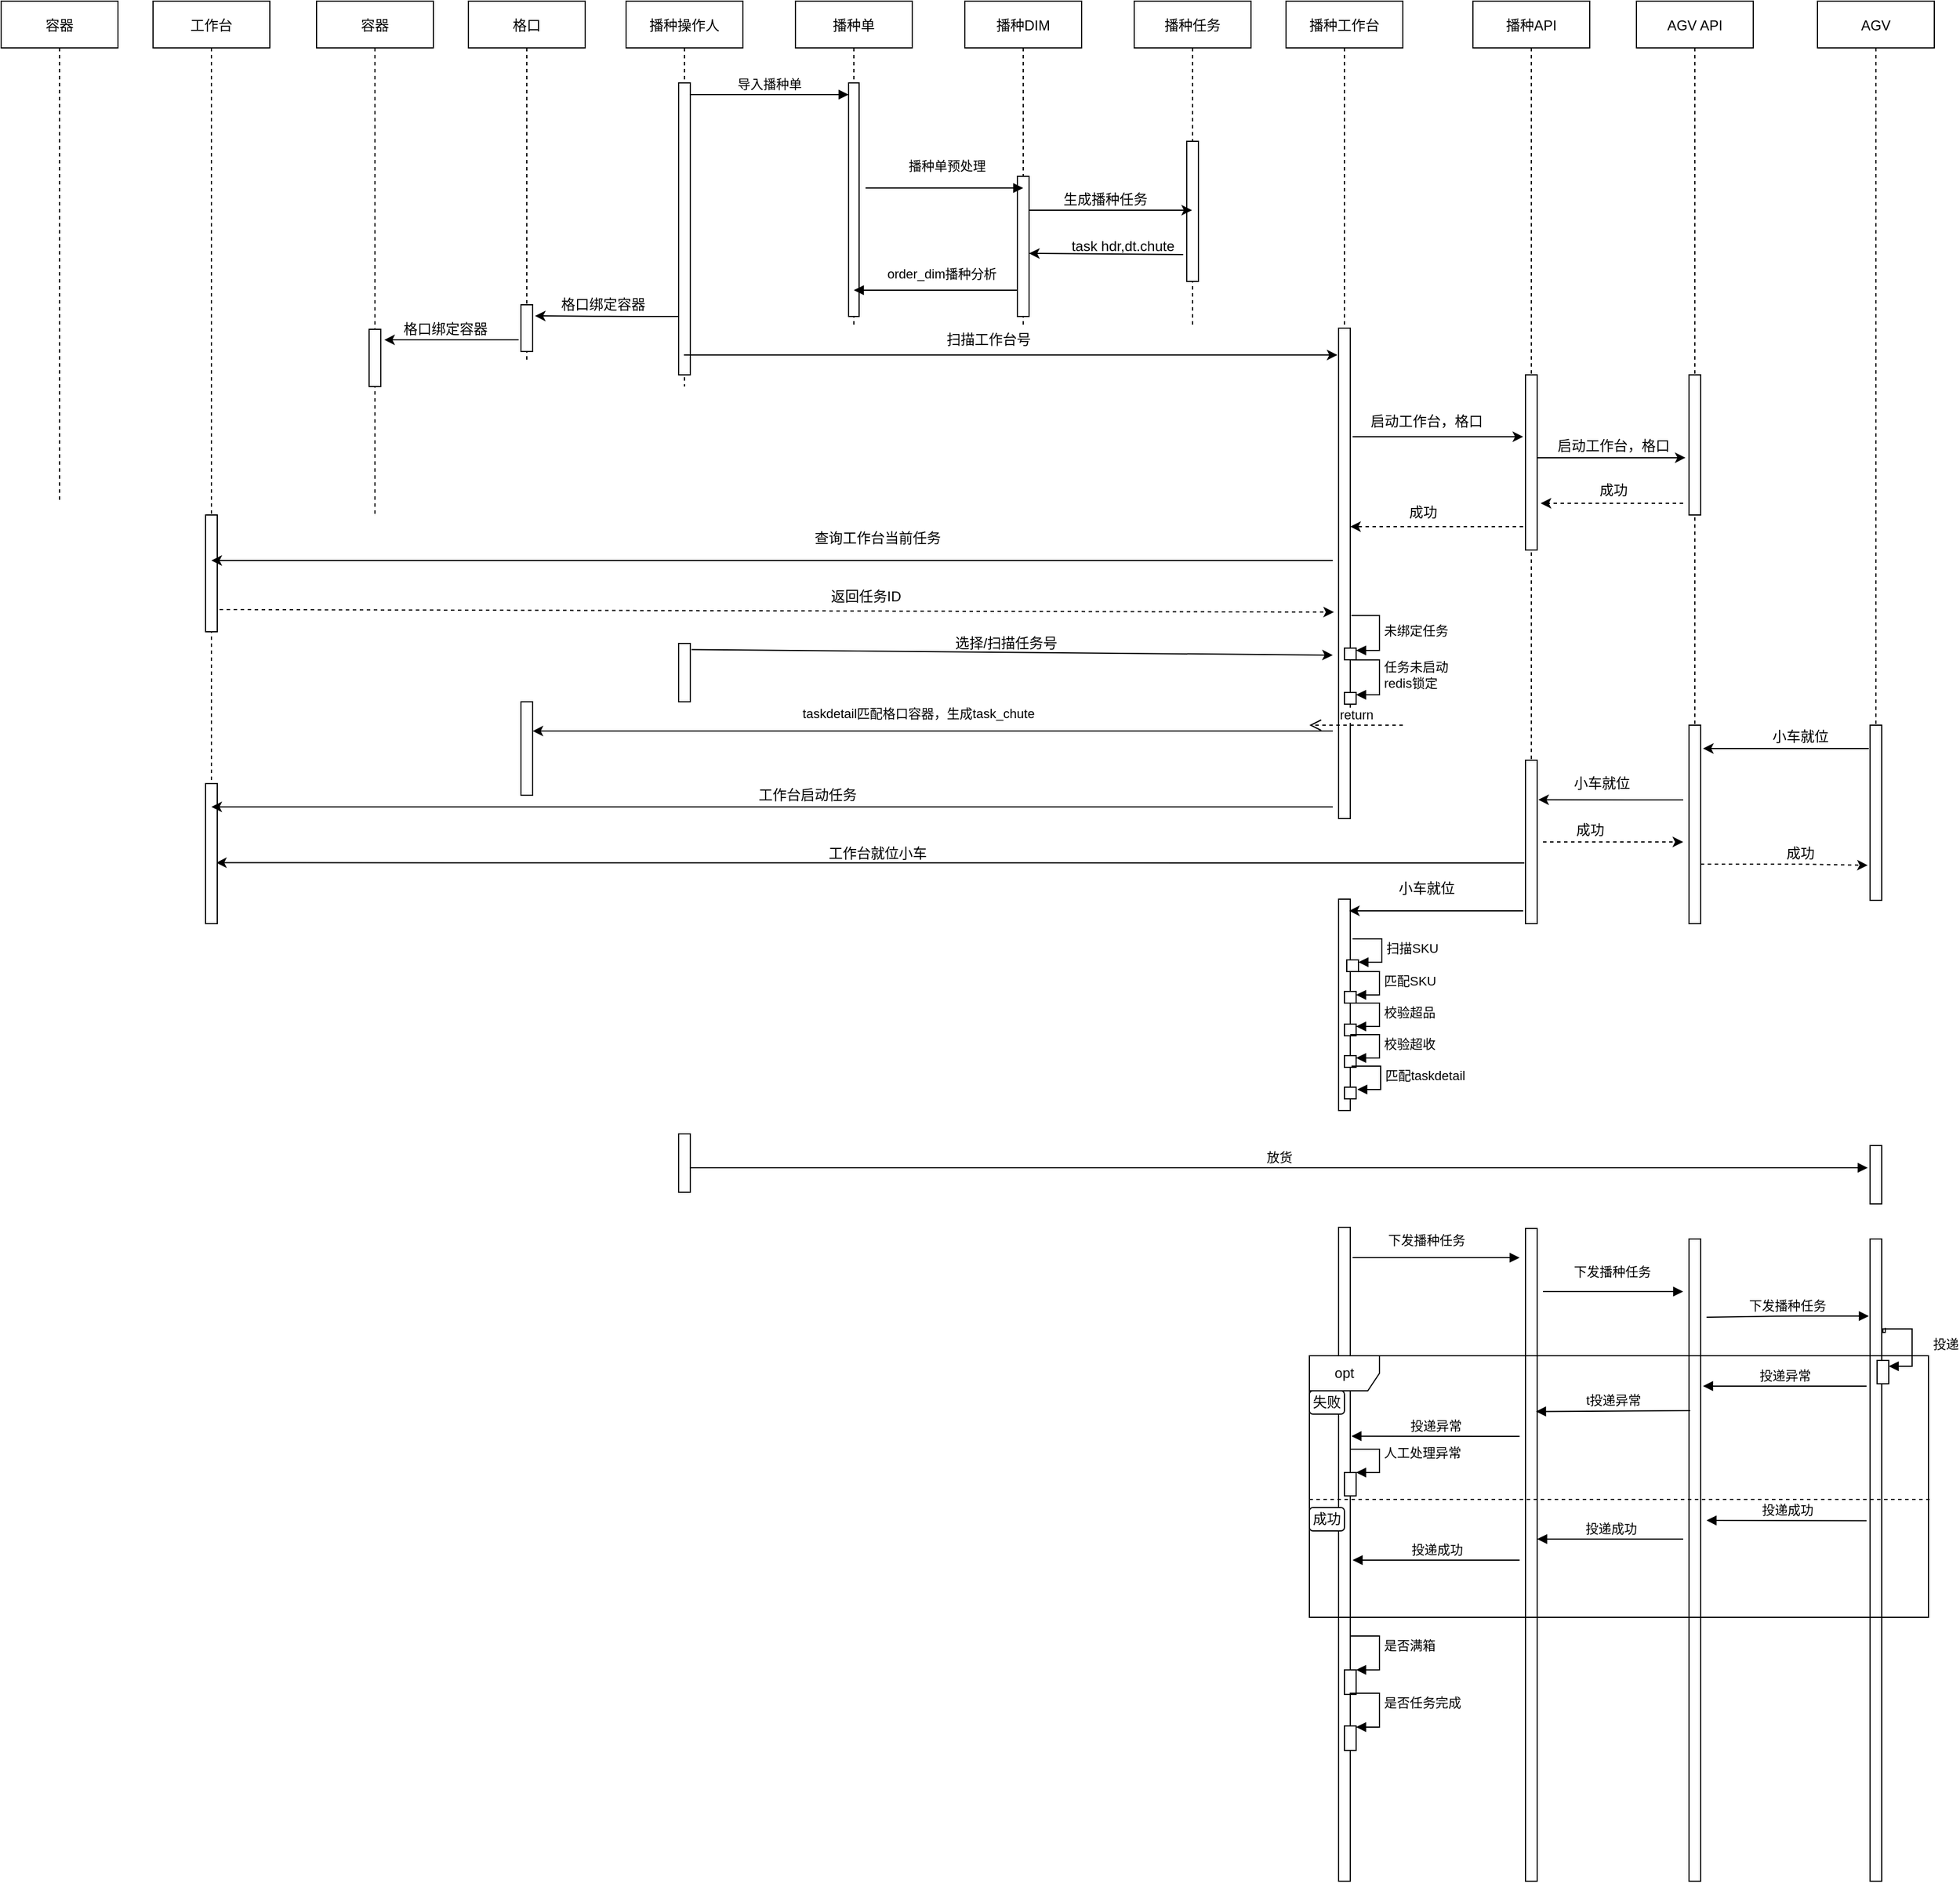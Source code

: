 <mxfile version="14.2.2" type="github">
  <diagram id="kgpKYQtTHZ0yAKxKKP6v" name="Page-1">
    <mxGraphModel dx="2270" dy="762" grid="1" gridSize="10" guides="1" tooltips="1" connect="1" arrows="1" fold="1" page="1" pageScale="1" pageWidth="850" pageHeight="1100" math="0" shadow="0">
      <root>
        <mxCell id="0" />
        <mxCell id="1" parent="0" />
        <mxCell id="3nuBFxr9cyL0pnOWT2aG-1" value="播种操作人" style="shape=umlLifeline;perimeter=lifelinePerimeter;container=1;collapsible=0;recursiveResize=0;rounded=0;shadow=0;strokeWidth=1;" parent="1" vertex="1">
          <mxGeometry x="35" y="80" width="100" height="330" as="geometry" />
        </mxCell>
        <mxCell id="3nuBFxr9cyL0pnOWT2aG-2" value="" style="points=[];perimeter=orthogonalPerimeter;rounded=0;shadow=0;strokeWidth=1;" parent="3nuBFxr9cyL0pnOWT2aG-1" vertex="1">
          <mxGeometry x="45" y="70" width="10" height="250" as="geometry" />
        </mxCell>
        <mxCell id="3nuBFxr9cyL0pnOWT2aG-5" value="播种单" style="shape=umlLifeline;perimeter=lifelinePerimeter;container=1;collapsible=0;recursiveResize=0;rounded=0;shadow=0;strokeWidth=1;" parent="1" vertex="1">
          <mxGeometry x="180" y="80" width="100" height="280" as="geometry" />
        </mxCell>
        <mxCell id="3nuBFxr9cyL0pnOWT2aG-6" value="" style="points=[];perimeter=orthogonalPerimeter;rounded=0;shadow=0;strokeWidth=1;" parent="3nuBFxr9cyL0pnOWT2aG-5" vertex="1">
          <mxGeometry x="45.5" y="70" width="9" height="200" as="geometry" />
        </mxCell>
        <mxCell id="3nuBFxr9cyL0pnOWT2aG-8" value="导入播种单" style="verticalAlign=bottom;endArrow=block;entryX=0;entryY=0;shadow=0;strokeWidth=1;" parent="1" edge="1">
          <mxGeometry relative="1" as="geometry">
            <mxPoint x="90" y="160.0" as="sourcePoint" />
            <mxPoint x="225.5" y="160.0" as="targetPoint" />
          </mxGeometry>
        </mxCell>
        <mxCell id="yzYiFR4z75ykNO1_PpVc-1" value="播种DIM" style="shape=umlLifeline;perimeter=lifelinePerimeter;container=1;collapsible=0;recursiveResize=0;rounded=0;shadow=0;strokeWidth=1;" parent="1" vertex="1">
          <mxGeometry x="325" y="80" width="100" height="280" as="geometry" />
        </mxCell>
        <mxCell id="yzYiFR4z75ykNO1_PpVc-156" value="" style="points=[];perimeter=orthogonalPerimeter;rounded=0;shadow=0;strokeWidth=1;" parent="yzYiFR4z75ykNO1_PpVc-1" vertex="1">
          <mxGeometry x="45" y="150" width="10" height="120" as="geometry" />
        </mxCell>
        <mxCell id="yzYiFR4z75ykNO1_PpVc-3" value="播种任务" style="shape=umlLifeline;perimeter=lifelinePerimeter;container=1;collapsible=0;recursiveResize=0;rounded=0;shadow=0;strokeWidth=1;" parent="1" vertex="1">
          <mxGeometry x="470" y="80" width="100" height="280" as="geometry" />
        </mxCell>
        <mxCell id="yzYiFR4z75ykNO1_PpVc-4" value="" style="points=[];perimeter=orthogonalPerimeter;rounded=0;shadow=0;strokeWidth=1;" parent="yzYiFR4z75ykNO1_PpVc-3" vertex="1">
          <mxGeometry x="45" y="120" width="10" height="120" as="geometry" />
        </mxCell>
        <mxCell id="yzYiFR4z75ykNO1_PpVc-5" value="播种工作台" style="shape=umlLifeline;perimeter=lifelinePerimeter;container=1;collapsible=0;recursiveResize=0;rounded=0;shadow=0;strokeWidth=1;" parent="1" vertex="1">
          <mxGeometry x="600" y="80" width="100" height="300" as="geometry" />
        </mxCell>
        <mxCell id="yzYiFR4z75ykNO1_PpVc-137" value="播种API" style="shape=umlLifeline;perimeter=lifelinePerimeter;container=1;collapsible=0;recursiveResize=0;rounded=0;shadow=0;strokeWidth=1;" parent="1" vertex="1">
          <mxGeometry x="760" y="80" width="100" height="650" as="geometry" />
        </mxCell>
        <mxCell id="yzYiFR4z75ykNO1_PpVc-139" value="AGV API" style="shape=umlLifeline;perimeter=lifelinePerimeter;container=1;collapsible=0;recursiveResize=0;rounded=0;shadow=0;strokeWidth=1;" parent="1" vertex="1">
          <mxGeometry x="900" y="80" width="100" height="620" as="geometry" />
        </mxCell>
        <mxCell id="yzYiFR4z75ykNO1_PpVc-141" value="AGV" style="shape=umlLifeline;perimeter=lifelinePerimeter;container=1;collapsible=0;recursiveResize=0;rounded=0;shadow=0;strokeWidth=1;" parent="1" vertex="1">
          <mxGeometry x="1055" y="80" width="100" height="630" as="geometry" />
        </mxCell>
        <mxCell id="yzYiFR4z75ykNO1_PpVc-149" value="播种单预处理" style="verticalAlign=bottom;endArrow=block;entryX=0;entryY=0;shadow=0;strokeWidth=1;" parent="1" edge="1">
          <mxGeometry x="0.037" y="10" relative="1" as="geometry">
            <mxPoint x="240" y="240" as="sourcePoint" />
            <mxPoint x="375" y="240" as="targetPoint" />
            <Array as="points">
              <mxPoint x="330" y="240" />
            </Array>
            <mxPoint as="offset" />
          </mxGeometry>
        </mxCell>
        <mxCell id="yzYiFR4z75ykNO1_PpVc-150" value="order_dim播种分析" style="verticalAlign=bottom;endArrow=block;shadow=0;strokeWidth=1;" parent="1" edge="1">
          <mxGeometry x="-0.077" y="-5" relative="1" as="geometry">
            <mxPoint x="370" y="327.5" as="sourcePoint" />
            <mxPoint x="230" y="327.5" as="targetPoint" />
            <Array as="points">
              <mxPoint x="310" y="327.5" />
            </Array>
            <mxPoint as="offset" />
          </mxGeometry>
        </mxCell>
        <mxCell id="yzYiFR4z75ykNO1_PpVc-154" value="生成播种任务" style="text;html=1;align=center;verticalAlign=middle;resizable=0;points=[];autosize=1;" parent="1" vertex="1">
          <mxGeometry x="400" y="240" width="90" height="20" as="geometry" />
        </mxCell>
        <mxCell id="yzYiFR4z75ykNO1_PpVc-158" value="" style="endArrow=classic;html=1;" parent="1" target="yzYiFR4z75ykNO1_PpVc-3" edge="1">
          <mxGeometry width="50" height="50" relative="1" as="geometry">
            <mxPoint x="380" y="259" as="sourcePoint" />
            <mxPoint x="510" y="280" as="targetPoint" />
          </mxGeometry>
        </mxCell>
        <mxCell id="yzYiFR4z75ykNO1_PpVc-159" value="" style="endArrow=classic;html=1;entryX=1;entryY=0.4;entryDx=0;entryDy=0;entryPerimeter=0;exitX=-0.3;exitY=0.758;exitDx=0;exitDy=0;exitPerimeter=0;" parent="1" edge="1">
          <mxGeometry width="50" height="50" relative="1" as="geometry">
            <mxPoint x="512" y="296.96" as="sourcePoint" />
            <mxPoint x="380" y="296" as="targetPoint" />
          </mxGeometry>
        </mxCell>
        <mxCell id="yzYiFR4z75ykNO1_PpVc-161" value="task hdr,dt.chute" style="text;html=1;align=center;verticalAlign=middle;resizable=0;points=[];autosize=1;" parent="1" vertex="1">
          <mxGeometry x="410" y="280" width="100" height="20" as="geometry" />
        </mxCell>
        <mxCell id="yzYiFR4z75ykNO1_PpVc-6" value="" style="points=[];perimeter=orthogonalPerimeter;rounded=0;shadow=0;strokeWidth=1;" parent="1" vertex="1">
          <mxGeometry x="645" y="360" width="10" height="420" as="geometry" />
        </mxCell>
        <mxCell id="yzYiFR4z75ykNO1_PpVc-163" value="" style="endArrow=classic;html=1;" parent="1" edge="1">
          <mxGeometry width="50" height="50" relative="1" as="geometry">
            <mxPoint x="84.5" y="383" as="sourcePoint" />
            <mxPoint x="644" y="383" as="targetPoint" />
          </mxGeometry>
        </mxCell>
        <mxCell id="yzYiFR4z75ykNO1_PpVc-164" value="扫描工作台号" style="text;html=1;align=center;verticalAlign=middle;resizable=0;points=[];autosize=1;" parent="1" vertex="1">
          <mxGeometry x="300" y="360" width="90" height="20" as="geometry" />
        </mxCell>
        <mxCell id="yzYiFR4z75ykNO1_PpVc-138" value="" style="points=[];perimeter=orthogonalPerimeter;rounded=0;shadow=0;strokeWidth=1;" parent="1" vertex="1">
          <mxGeometry x="805" y="400" width="10" height="150" as="geometry" />
        </mxCell>
        <mxCell id="yzYiFR4z75ykNO1_PpVc-166" value="" style="endArrow=classic;html=1;entryX=-0.2;entryY=0.287;entryDx=0;entryDy=0;entryPerimeter=0;" parent="1" edge="1">
          <mxGeometry width="50" height="50" relative="1" as="geometry">
            <mxPoint x="657" y="453" as="sourcePoint" />
            <mxPoint x="803" y="453.05" as="targetPoint" />
          </mxGeometry>
        </mxCell>
        <mxCell id="yzYiFR4z75ykNO1_PpVc-167" value="启动工作台，格口" style="text;html=1;align=center;verticalAlign=middle;resizable=0;points=[];autosize=1;" parent="1" vertex="1">
          <mxGeometry x="665" y="430" width="110" height="20" as="geometry" />
        </mxCell>
        <mxCell id="yzYiFR4z75ykNO1_PpVc-140" value="" style="points=[];perimeter=orthogonalPerimeter;rounded=0;shadow=0;strokeWidth=1;" parent="1" vertex="1">
          <mxGeometry x="945" y="400" width="10" height="120" as="geometry" />
        </mxCell>
        <mxCell id="yzYiFR4z75ykNO1_PpVc-168" value="" style="endArrow=classic;html=1;entryX=-0.3;entryY=0.508;entryDx=0;entryDy=0;entryPerimeter=0;" parent="1" edge="1">
          <mxGeometry width="50" height="50" relative="1" as="geometry">
            <mxPoint x="815" y="471" as="sourcePoint" />
            <mxPoint x="942" y="470.96" as="targetPoint" />
          </mxGeometry>
        </mxCell>
        <mxCell id="yzYiFR4z75ykNO1_PpVc-170" value="启动工作台，格口" style="text;html=1;align=center;verticalAlign=middle;resizable=0;points=[];autosize=1;" parent="1" vertex="1">
          <mxGeometry x="825" y="451" width="110" height="20" as="geometry" />
        </mxCell>
        <mxCell id="yzYiFR4z75ykNO1_PpVc-173" value="成功" style="text;html=1;align=center;verticalAlign=middle;resizable=0;points=[];autosize=1;" parent="1" vertex="1">
          <mxGeometry x="860" y="489" width="40" height="20" as="geometry" />
        </mxCell>
        <mxCell id="yzYiFR4z75ykNO1_PpVc-174" value="" style="endArrow=classic;html=1;exitX=-0.2;exitY=0.793;exitDx=0;exitDy=0;exitPerimeter=0;dashed=1;" parent="1" edge="1">
          <mxGeometry width="50" height="50" relative="1" as="geometry">
            <mxPoint x="803" y="529.95" as="sourcePoint" />
            <mxPoint x="655" y="529.95" as="targetPoint" />
          </mxGeometry>
        </mxCell>
        <mxCell id="yzYiFR4z75ykNO1_PpVc-176" value="成功" style="text;html=1;align=center;verticalAlign=middle;resizable=0;points=[];autosize=1;" parent="1" vertex="1">
          <mxGeometry x="697" y="508" width="40" height="20" as="geometry" />
        </mxCell>
        <mxCell id="yzYiFR4z75ykNO1_PpVc-182" value="" style="endArrow=classic;html=1;dashed=1;" parent="1" edge="1">
          <mxGeometry width="50" height="50" relative="1" as="geometry">
            <mxPoint x="940" y="510" as="sourcePoint" />
            <mxPoint x="818" y="510" as="targetPoint" />
          </mxGeometry>
        </mxCell>
        <mxCell id="yzYiFR4z75ykNO1_PpVc-183" value="格口" style="shape=umlLifeline;perimeter=lifelinePerimeter;container=1;collapsible=0;recursiveResize=0;rounded=0;shadow=0;strokeWidth=1;" parent="1" vertex="1">
          <mxGeometry x="-100" y="80" width="100" height="310" as="geometry" />
        </mxCell>
        <mxCell id="yzYiFR4z75ykNO1_PpVc-184" value="" style="points=[];perimeter=orthogonalPerimeter;rounded=0;shadow=0;strokeWidth=1;" parent="yzYiFR4z75ykNO1_PpVc-183" vertex="1">
          <mxGeometry x="45" y="260" width="10" height="40" as="geometry" />
        </mxCell>
        <mxCell id="yzYiFR4z75ykNO1_PpVc-189" value="" style="endArrow=classic;html=1;entryX=1.2;entryY=0.563;entryDx=0;entryDy=0;entryPerimeter=0;" parent="1" edge="1">
          <mxGeometry width="50" height="50" relative="1" as="geometry">
            <mxPoint x="80" y="350" as="sourcePoint" />
            <mxPoint x="-43" y="349.52" as="targetPoint" />
            <Array as="points">
              <mxPoint x="30" y="350" />
            </Array>
          </mxGeometry>
        </mxCell>
        <mxCell id="yzYiFR4z75ykNO1_PpVc-191" value="格口绑定容器" style="text;html=1;align=center;verticalAlign=middle;resizable=0;points=[];autosize=1;" parent="1" vertex="1">
          <mxGeometry x="-30" y="330" width="90" height="20" as="geometry" />
        </mxCell>
        <mxCell id="yzYiFR4z75ykNO1_PpVc-193" value="工作台" style="shape=umlLifeline;perimeter=lifelinePerimeter;container=1;collapsible=0;recursiveResize=0;rounded=0;shadow=0;strokeWidth=1;" parent="1" vertex="1">
          <mxGeometry x="-370" y="80" width="100" height="740" as="geometry" />
        </mxCell>
        <mxCell id="yzYiFR4z75ykNO1_PpVc-194" value="" style="points=[];perimeter=orthogonalPerimeter;rounded=0;shadow=0;strokeWidth=1;" parent="yzYiFR4z75ykNO1_PpVc-193" vertex="1">
          <mxGeometry x="45" y="440" width="10" height="100" as="geometry" />
        </mxCell>
        <mxCell id="yzYiFR4z75ykNO1_PpVc-195" value="" style="endArrow=classic;html=1;" parent="yzYiFR4z75ykNO1_PpVc-193" target="yzYiFR4z75ykNO1_PpVc-193" edge="1">
          <mxGeometry width="50" height="50" relative="1" as="geometry">
            <mxPoint x="1010" y="479" as="sourcePoint" />
            <mxPoint x="1010" y="480" as="targetPoint" />
          </mxGeometry>
        </mxCell>
        <mxCell id="yzYiFR4z75ykNO1_PpVc-197" value="查询工作台当前任务" style="text;html=1;align=center;verticalAlign=middle;resizable=0;points=[];autosize=1;" parent="1" vertex="1">
          <mxGeometry x="190" y="530" width="120" height="20" as="geometry" />
        </mxCell>
        <mxCell id="yzYiFR4z75ykNO1_PpVc-198" value="" style="endArrow=classic;html=1;entryX=-0.4;entryY=0.579;entryDx=0;entryDy=0;entryPerimeter=0;exitX=1.2;exitY=0.81;exitDx=0;exitDy=0;exitPerimeter=0;dashed=1;" parent="1" source="yzYiFR4z75ykNO1_PpVc-194" target="yzYiFR4z75ykNO1_PpVc-6" edge="1">
          <mxGeometry width="50" height="50" relative="1" as="geometry">
            <mxPoint x="-310" y="650" as="sourcePoint" />
            <mxPoint x="-260" y="600" as="targetPoint" />
          </mxGeometry>
        </mxCell>
        <mxCell id="yzYiFR4z75ykNO1_PpVc-199" value="返回任务ID" style="text;html=1;align=center;verticalAlign=middle;resizable=0;points=[];autosize=1;" parent="1" vertex="1">
          <mxGeometry x="200" y="580" width="80" height="20" as="geometry" />
        </mxCell>
        <mxCell id="yzYiFR4z75ykNO1_PpVc-200" value="" style="points=[];perimeter=orthogonalPerimeter;rounded=0;shadow=0;strokeWidth=1;" parent="1" vertex="1">
          <mxGeometry x="80" y="630" width="10" height="50" as="geometry" />
        </mxCell>
        <mxCell id="yzYiFR4z75ykNO1_PpVc-201" value="" style="endArrow=classic;html=1;exitX=1.1;exitY=0.106;exitDx=0;exitDy=0;exitPerimeter=0;" parent="1" source="yzYiFR4z75ykNO1_PpVc-200" edge="1">
          <mxGeometry width="50" height="50" relative="1" as="geometry">
            <mxPoint x="440" y="500" as="sourcePoint" />
            <mxPoint x="640" y="640" as="targetPoint" />
          </mxGeometry>
        </mxCell>
        <mxCell id="yzYiFR4z75ykNO1_PpVc-202" value="选择/扫描任务号" style="text;html=1;align=center;verticalAlign=middle;resizable=0;points=[];autosize=1;" parent="1" vertex="1">
          <mxGeometry x="310" y="620" width="100" height="20" as="geometry" />
        </mxCell>
        <mxCell id="yzYiFR4z75ykNO1_PpVc-211" value="" style="points=[];perimeter=orthogonalPerimeter;rounded=0;shadow=0;strokeWidth=1;" parent="1" vertex="1">
          <mxGeometry x="-55" y="680" width="10" height="80" as="geometry" />
        </mxCell>
        <mxCell id="yzYiFR4z75ykNO1_PpVc-212" value="" style="endArrow=classic;html=1;entryX=1;entryY=0.313;entryDx=0;entryDy=0;entryPerimeter=0;" parent="1" target="yzYiFR4z75ykNO1_PpVc-211" edge="1">
          <mxGeometry width="50" height="50" relative="1" as="geometry">
            <mxPoint x="640" y="705" as="sourcePoint" />
            <mxPoint x="110" y="690" as="targetPoint" />
          </mxGeometry>
        </mxCell>
        <mxCell id="yzYiFR4z75ykNO1_PpVc-213" value="&lt;span style=&quot;font-size: 11px ; background-color: rgb(255 , 255 , 255)&quot;&gt;taskdetail匹配格口容器，生成task_chute&lt;/span&gt;" style="text;html=1;align=center;verticalAlign=middle;resizable=0;points=[];autosize=1;" parent="1" vertex="1">
          <mxGeometry x="170" y="680" width="230" height="20" as="geometry" />
        </mxCell>
        <mxCell id="yzYiFR4z75ykNO1_PpVc-214" value="" style="endArrow=classic;html=1;entryX=1;entryY=0.657;entryDx=0;entryDy=0;entryPerimeter=0;" parent="1" edge="1">
          <mxGeometry width="50" height="50" relative="1" as="geometry">
            <mxPoint x="-57" y="370.01" as="sourcePoint" />
            <mxPoint x="-172" y="370" as="targetPoint" />
            <Array as="points">
              <mxPoint x="-172" y="370.01" />
            </Array>
          </mxGeometry>
        </mxCell>
        <mxCell id="yzYiFR4z75ykNO1_PpVc-215" value="格口绑定容器" style="text;html=1;align=center;verticalAlign=middle;resizable=0;points=[];autosize=1;" parent="1" vertex="1">
          <mxGeometry x="-165" y="351" width="90" height="20" as="geometry" />
        </mxCell>
        <mxCell id="yzYiFR4z75ykNO1_PpVc-142" value="" style="points=[];perimeter=orthogonalPerimeter;rounded=0;shadow=0;strokeWidth=1;" parent="1" vertex="1">
          <mxGeometry x="1100" y="700" width="10" height="150" as="geometry" />
        </mxCell>
        <mxCell id="yzYiFR4z75ykNO1_PpVc-218" value="" style="points=[];perimeter=orthogonalPerimeter;rounded=0;shadow=0;strokeWidth=1;" parent="1" vertex="1">
          <mxGeometry x="805" y="730" width="10" height="140" as="geometry" />
        </mxCell>
        <mxCell id="yzYiFR4z75ykNO1_PpVc-219" value="" style="points=[];perimeter=orthogonalPerimeter;rounded=0;shadow=0;strokeWidth=1;" parent="1" vertex="1">
          <mxGeometry x="945" y="700" width="10" height="170" as="geometry" />
        </mxCell>
        <mxCell id="yzYiFR4z75ykNO1_PpVc-222" value="" style="endArrow=classic;html=1;" parent="1" edge="1">
          <mxGeometry width="50" height="50" relative="1" as="geometry">
            <mxPoint x="1099" y="720" as="sourcePoint" />
            <mxPoint x="957" y="720" as="targetPoint" />
          </mxGeometry>
        </mxCell>
        <mxCell id="yzYiFR4z75ykNO1_PpVc-223" value="小车就位" style="text;html=1;align=center;verticalAlign=middle;resizable=0;points=[];autosize=1;" parent="1" vertex="1">
          <mxGeometry x="1010" y="700" width="60" height="20" as="geometry" />
        </mxCell>
        <mxCell id="yzYiFR4z75ykNO1_PpVc-224" value="" style="endArrow=classic;html=1;entryX=1.1;entryY=0.242;entryDx=0;entryDy=0;entryPerimeter=0;" parent="1" target="yzYiFR4z75ykNO1_PpVc-218" edge="1">
          <mxGeometry width="50" height="50" relative="1" as="geometry">
            <mxPoint x="940" y="764" as="sourcePoint" />
            <mxPoint x="790" y="550" as="targetPoint" />
          </mxGeometry>
        </mxCell>
        <mxCell id="yzYiFR4z75ykNO1_PpVc-225" value="小车就位" style="text;html=1;align=center;verticalAlign=middle;resizable=0;points=[];autosize=1;" parent="1" vertex="1">
          <mxGeometry x="840" y="740" width="60" height="20" as="geometry" />
        </mxCell>
        <mxCell id="yzYiFR4z75ykNO1_PpVc-226" value="" style="endArrow=classic;html=1;dashed=1;" parent="1" edge="1">
          <mxGeometry width="50" height="50" relative="1" as="geometry">
            <mxPoint x="820" y="800" as="sourcePoint" />
            <mxPoint x="940" y="800" as="targetPoint" />
          </mxGeometry>
        </mxCell>
        <mxCell id="yzYiFR4z75ykNO1_PpVc-227" value="" style="endArrow=classic;html=1;dashed=1;exitX=1;exitY=0.7;exitDx=0;exitDy=0;exitPerimeter=0;" parent="1" source="yzYiFR4z75ykNO1_PpVc-219" edge="1">
          <mxGeometry width="50" height="50" relative="1" as="geometry">
            <mxPoint x="740" y="600" as="sourcePoint" />
            <mxPoint x="1098" y="820" as="targetPoint" />
            <Array as="points">
              <mxPoint x="1040" y="819" />
            </Array>
          </mxGeometry>
        </mxCell>
        <mxCell id="yzYiFR4z75ykNO1_PpVc-228" value="成功" style="text;html=1;align=center;verticalAlign=middle;resizable=0;points=[];autosize=1;" parent="1" vertex="1">
          <mxGeometry x="840" y="780" width="40" height="20" as="geometry" />
        </mxCell>
        <mxCell id="yzYiFR4z75ykNO1_PpVc-229" value="成功" style="text;html=1;align=center;verticalAlign=middle;resizable=0;points=[];autosize=1;" parent="1" vertex="1">
          <mxGeometry x="1020" y="800" width="40" height="20" as="geometry" />
        </mxCell>
        <mxCell id="yzYiFR4z75ykNO1_PpVc-230" value="" style="endArrow=classic;html=1;entryX=0.54;entryY=0.997;entryDx=0;entryDy=0;entryPerimeter=0;" parent="1" target="yzYiFR4z75ykNO1_PpVc-193" edge="1">
          <mxGeometry width="50" height="50" relative="1" as="geometry">
            <mxPoint x="804" y="818" as="sourcePoint" />
            <mxPoint x="310" y="650" as="targetPoint" />
          </mxGeometry>
        </mxCell>
        <mxCell id="yzYiFR4z75ykNO1_PpVc-231" value="" style="points=[];perimeter=orthogonalPerimeter;rounded=0;shadow=0;strokeWidth=1;" parent="1" vertex="1">
          <mxGeometry x="-325" y="750" width="10" height="120" as="geometry" />
        </mxCell>
        <mxCell id="yzYiFR4z75ykNO1_PpVc-232" value="工作台就位小车" style="text;html=1;align=center;verticalAlign=middle;resizable=0;points=[];autosize=1;" parent="1" vertex="1">
          <mxGeometry x="200" y="800" width="100" height="20" as="geometry" />
        </mxCell>
        <mxCell id="yzYiFR4z75ykNO1_PpVc-233" value="" style="endArrow=classic;html=1;" parent="1" target="yzYiFR4z75ykNO1_PpVc-193" edge="1">
          <mxGeometry width="50" height="50" relative="1" as="geometry">
            <mxPoint x="640" y="770" as="sourcePoint" />
            <mxPoint x="310" y="650" as="targetPoint" />
          </mxGeometry>
        </mxCell>
        <mxCell id="yzYiFR4z75ykNO1_PpVc-236" value="工作台启动任务" style="text;html=1;align=center;verticalAlign=middle;resizable=0;points=[];autosize=1;" parent="1" vertex="1">
          <mxGeometry x="140" y="750" width="100" height="20" as="geometry" />
        </mxCell>
        <mxCell id="c_to7V4Jd-4JO9uJv_WA-2" value="容器" style="shape=umlLifeline;perimeter=lifelinePerimeter;container=1;collapsible=0;recursiveResize=0;rounded=0;shadow=0;strokeWidth=1;" parent="1" vertex="1">
          <mxGeometry x="-500" y="80" width="100" height="430" as="geometry" />
        </mxCell>
        <mxCell id="c_to7V4Jd-4JO9uJv_WA-7" value="" style="points=[];perimeter=orthogonalPerimeter;rounded=0;shadow=0;strokeWidth=1;" parent="1" vertex="1">
          <mxGeometry x="645" y="849" width="10" height="181" as="geometry" />
        </mxCell>
        <mxCell id="Ox4eT7rNXW6QI0-JYE-u-1" value="" style="endArrow=classic;html=1;" edge="1" parent="1">
          <mxGeometry width="50" height="50" relative="1" as="geometry">
            <mxPoint x="803" y="859" as="sourcePoint" />
            <mxPoint x="654" y="859" as="targetPoint" />
          </mxGeometry>
        </mxCell>
        <mxCell id="Ox4eT7rNXW6QI0-JYE-u-2" value="小车就位" style="text;html=1;align=center;verticalAlign=middle;resizable=0;points=[];autosize=1;" vertex="1" parent="1">
          <mxGeometry x="690" y="830" width="60" height="20" as="geometry" />
        </mxCell>
        <mxCell id="Ox4eT7rNXW6QI0-JYE-u-12" value="" style="html=1;points=[];perimeter=orthogonalPerimeter;" vertex="1" parent="1">
          <mxGeometry x="650" y="928" width="10" height="10" as="geometry" />
        </mxCell>
        <mxCell id="Ox4eT7rNXW6QI0-JYE-u-13" value="匹配SKU" style="edgeStyle=orthogonalEdgeStyle;html=1;align=left;spacingLeft=2;endArrow=block;rounded=0;entryX=1;entryY=0;" edge="1" parent="1">
          <mxGeometry relative="1" as="geometry">
            <mxPoint x="655" y="911" as="sourcePoint" />
            <Array as="points">
              <mxPoint x="680" y="911" />
            </Array>
            <mxPoint x="660" y="931" as="targetPoint" />
          </mxGeometry>
        </mxCell>
        <mxCell id="Ox4eT7rNXW6QI0-JYE-u-15" value="" style="html=1;points=[];perimeter=orthogonalPerimeter;" vertex="1" parent="1">
          <mxGeometry x="650" y="956" width="10" height="10" as="geometry" />
        </mxCell>
        <mxCell id="Ox4eT7rNXW6QI0-JYE-u-16" value="校验超品" style="edgeStyle=orthogonalEdgeStyle;html=1;align=left;spacingLeft=2;endArrow=block;rounded=0;entryX=1;entryY=0;" edge="1" parent="1">
          <mxGeometry relative="1" as="geometry">
            <mxPoint x="655" y="938" as="sourcePoint" />
            <Array as="points">
              <mxPoint x="680" y="938" />
            </Array>
            <mxPoint x="660" y="958" as="targetPoint" />
          </mxGeometry>
        </mxCell>
        <mxCell id="Ox4eT7rNXW6QI0-JYE-u-18" value="" style="html=1;points=[];perimeter=orthogonalPerimeter;" vertex="1" parent="1">
          <mxGeometry x="650" y="983" width="10" height="10" as="geometry" />
        </mxCell>
        <mxCell id="Ox4eT7rNXW6QI0-JYE-u-19" value="校验超收" style="edgeStyle=orthogonalEdgeStyle;html=1;align=left;spacingLeft=2;endArrow=block;rounded=0;entryX=1;entryY=0;" edge="1" parent="1">
          <mxGeometry relative="1" as="geometry">
            <mxPoint x="655" y="965" as="sourcePoint" />
            <Array as="points">
              <mxPoint x="680" y="965" />
            </Array>
            <mxPoint x="660" y="985" as="targetPoint" />
          </mxGeometry>
        </mxCell>
        <mxCell id="Ox4eT7rNXW6QI0-JYE-u-20" value="" style="html=1;points=[];perimeter=orthogonalPerimeter;" vertex="1" parent="1">
          <mxGeometry x="650" y="1010" width="10" height="10" as="geometry" />
        </mxCell>
        <mxCell id="Ox4eT7rNXW6QI0-JYE-u-21" value="匹配taskdetail" style="edgeStyle=orthogonalEdgeStyle;html=1;align=left;spacingLeft=2;endArrow=block;rounded=0;entryX=1;entryY=0;" edge="1" parent="1">
          <mxGeometry relative="1" as="geometry">
            <mxPoint x="656" y="992" as="sourcePoint" />
            <Array as="points">
              <mxPoint x="681" y="992" />
            </Array>
            <mxPoint x="661" y="1012" as="targetPoint" />
          </mxGeometry>
        </mxCell>
        <mxCell id="Ox4eT7rNXW6QI0-JYE-u-27" value="容器" style="shape=umlLifeline;perimeter=lifelinePerimeter;container=1;collapsible=0;recursiveResize=0;rounded=0;shadow=0;strokeWidth=1;" vertex="1" parent="1">
          <mxGeometry x="-230" y="80" width="100" height="440" as="geometry" />
        </mxCell>
        <mxCell id="Ox4eT7rNXW6QI0-JYE-u-28" value="" style="points=[];perimeter=orthogonalPerimeter;rounded=0;shadow=0;strokeWidth=1;" vertex="1" parent="Ox4eT7rNXW6QI0-JYE-u-27">
          <mxGeometry x="45" y="281" width="10" height="49" as="geometry" />
        </mxCell>
        <mxCell id="Ox4eT7rNXW6QI0-JYE-u-33" value="" style="html=1;points=[];perimeter=orthogonalPerimeter;" vertex="1" parent="1">
          <mxGeometry x="652" y="901" width="10" height="10" as="geometry" />
        </mxCell>
        <mxCell id="Ox4eT7rNXW6QI0-JYE-u-34" value="扫描SKU" style="edgeStyle=orthogonalEdgeStyle;html=1;align=left;spacingLeft=2;endArrow=block;rounded=0;entryX=1;entryY=0;" edge="1" parent="1">
          <mxGeometry relative="1" as="geometry">
            <mxPoint x="657" y="883" as="sourcePoint" />
            <Array as="points">
              <mxPoint x="682" y="883" />
            </Array>
            <mxPoint x="662" y="903" as="targetPoint" />
          </mxGeometry>
        </mxCell>
        <mxCell id="Ox4eT7rNXW6QI0-JYE-u-35" value="" style="html=1;points=[];perimeter=orthogonalPerimeter;" vertex="1" parent="1">
          <mxGeometry x="650" y="634" width="10" height="10" as="geometry" />
        </mxCell>
        <mxCell id="Ox4eT7rNXW6QI0-JYE-u-36" value="未绑定任务" style="edgeStyle=orthogonalEdgeStyle;html=1;align=left;spacingLeft=2;endArrow=block;rounded=0;entryX=1;entryY=0;exitX=1.1;exitY=0.586;exitDx=0;exitDy=0;exitPerimeter=0;" edge="1" parent="1" source="yzYiFR4z75ykNO1_PpVc-6">
          <mxGeometry relative="1" as="geometry">
            <mxPoint x="670" y="610" as="sourcePoint" />
            <Array as="points">
              <mxPoint x="680" y="606" />
              <mxPoint x="680" y="636" />
            </Array>
            <mxPoint x="660" y="636" as="targetPoint" />
          </mxGeometry>
        </mxCell>
        <mxCell id="Ox4eT7rNXW6QI0-JYE-u-37" value="" style="html=1;points=[];perimeter=orthogonalPerimeter;" vertex="1" parent="1">
          <mxGeometry x="650" y="672" width="10" height="10" as="geometry" />
        </mxCell>
        <mxCell id="Ox4eT7rNXW6QI0-JYE-u-38" value="任务未启动&lt;br&gt;redis锁定" style="edgeStyle=orthogonalEdgeStyle;html=1;align=left;spacingLeft=2;endArrow=block;rounded=0;entryX=1;entryY=0;exitX=1.1;exitY=0.586;exitDx=0;exitDy=0;exitPerimeter=0;" edge="1" parent="1">
          <mxGeometry relative="1" as="geometry">
            <mxPoint x="656" y="644.12" as="sourcePoint" />
            <Array as="points">
              <mxPoint x="680" y="644" />
              <mxPoint x="680" y="674" />
            </Array>
            <mxPoint x="660" y="674" as="targetPoint" />
          </mxGeometry>
        </mxCell>
        <mxCell id="Ox4eT7rNXW6QI0-JYE-u-40" value="" style="points=[];perimeter=orthogonalPerimeter;rounded=0;shadow=0;strokeWidth=1;" vertex="1" parent="1">
          <mxGeometry x="805" y="1131" width="10" height="559" as="geometry" />
        </mxCell>
        <mxCell id="Ox4eT7rNXW6QI0-JYE-u-41" value="" style="points=[];perimeter=orthogonalPerimeter;rounded=0;shadow=0;strokeWidth=1;" vertex="1" parent="1">
          <mxGeometry x="945" y="1140" width="10" height="550" as="geometry" />
        </mxCell>
        <mxCell id="Ox4eT7rNXW6QI0-JYE-u-42" value="" style="points=[];perimeter=orthogonalPerimeter;rounded=0;shadow=0;strokeWidth=1;" vertex="1" parent="1">
          <mxGeometry x="1100" y="1060" width="10" height="50" as="geometry" />
        </mxCell>
        <mxCell id="Ox4eT7rNXW6QI0-JYE-u-44" value="下发播种任务" style="html=1;verticalAlign=bottom;endArrow=block;" edge="1" parent="1">
          <mxGeometry x="-0.119" y="6" width="80" relative="1" as="geometry">
            <mxPoint x="657" y="1156" as="sourcePoint" />
            <mxPoint x="800" y="1156" as="targetPoint" />
            <mxPoint as="offset" />
          </mxGeometry>
        </mxCell>
        <mxCell id="Ox4eT7rNXW6QI0-JYE-u-46" value="下发播种任务" style="html=1;verticalAlign=bottom;endArrow=block;" edge="1" parent="1">
          <mxGeometry x="-0.015" y="8" width="80" relative="1" as="geometry">
            <mxPoint x="820" y="1185" as="sourcePoint" />
            <mxPoint x="940" y="1185" as="targetPoint" />
            <Array as="points">
              <mxPoint x="895" y="1185" />
            </Array>
            <mxPoint as="offset" />
          </mxGeometry>
        </mxCell>
        <mxCell id="Ox4eT7rNXW6QI0-JYE-u-47" value="下发播种任务" style="html=1;verticalAlign=bottom;endArrow=block;entryX=-0.1;entryY=0.4;entryDx=0;entryDy=0;entryPerimeter=0;" edge="1" parent="1">
          <mxGeometry width="80" relative="1" as="geometry">
            <mxPoint x="960" y="1207" as="sourcePoint" />
            <mxPoint x="1099" y="1206" as="targetPoint" />
            <Array as="points">
              <mxPoint x="1030" y="1206" />
            </Array>
          </mxGeometry>
        </mxCell>
        <mxCell id="Ox4eT7rNXW6QI0-JYE-u-48" value="" style="points=[];perimeter=orthogonalPerimeter;rounded=0;shadow=0;strokeWidth=1;" vertex="1" parent="1">
          <mxGeometry x="80" y="1050" width="10" height="50" as="geometry" />
        </mxCell>
        <mxCell id="Ox4eT7rNXW6QI0-JYE-u-49" value="" style="points=[];perimeter=orthogonalPerimeter;rounded=0;shadow=0;strokeWidth=1;" vertex="1" parent="1">
          <mxGeometry x="645" y="1130" width="10" height="560" as="geometry" />
        </mxCell>
        <mxCell id="Ox4eT7rNXW6QI0-JYE-u-50" value="放货" style="html=1;verticalAlign=bottom;endArrow=block;" edge="1" parent="1">
          <mxGeometry width="80" relative="1" as="geometry">
            <mxPoint x="90" y="1079" as="sourcePoint" />
            <mxPoint x="1098" y="1079" as="targetPoint" />
          </mxGeometry>
        </mxCell>
        <mxCell id="Ox4eT7rNXW6QI0-JYE-u-51" value="" style="points=[];perimeter=orthogonalPerimeter;rounded=0;shadow=0;strokeWidth=1;" vertex="1" parent="1">
          <mxGeometry x="1100" y="1140" width="10" height="550" as="geometry" />
        </mxCell>
        <mxCell id="Ox4eT7rNXW6QI0-JYE-u-52" value="return" style="html=1;verticalAlign=bottom;endArrow=open;dashed=1;endSize=8;" edge="1" parent="1">
          <mxGeometry relative="1" as="geometry">
            <mxPoint x="700" y="700" as="sourcePoint" />
            <mxPoint x="620" y="700" as="targetPoint" />
          </mxGeometry>
        </mxCell>
        <mxCell id="Ox4eT7rNXW6QI0-JYE-u-56" value="" style="html=1;points=[];perimeter=orthogonalPerimeter;" vertex="1" parent="1">
          <mxGeometry x="1106" y="1244" width="10" height="20" as="geometry" />
        </mxCell>
        <mxCell id="Ox4eT7rNXW6QI0-JYE-u-57" value="投递" style="edgeStyle=orthogonalEdgeStyle;html=1;align=left;spacingLeft=2;endArrow=block;rounded=0;entryX=1;entryY=0;exitX=1.3;exitY=0.137;exitDx=0;exitDy=0;exitPerimeter=0;" edge="1" parent="1">
          <mxGeometry x="0.09" y="14" relative="1" as="geometry">
            <mxPoint x="1113" y="1216.103" as="sourcePoint" />
            <Array as="points">
              <mxPoint x="1113" y="1220" />
              <mxPoint x="1111" y="1220" />
              <mxPoint x="1111" y="1217" />
              <mxPoint x="1136" y="1217" />
              <mxPoint x="1136" y="1249" />
            </Array>
            <mxPoint x="1116" y="1249" as="targetPoint" />
            <mxPoint as="offset" />
          </mxGeometry>
        </mxCell>
        <mxCell id="Ox4eT7rNXW6QI0-JYE-u-70" value="投递异常" style="html=1;verticalAlign=bottom;endArrow=block;exitX=-0.3;exitY=0.229;exitDx=0;exitDy=0;exitPerimeter=0;entryX=1.2;entryY=0.229;entryDx=0;entryDy=0;entryPerimeter=0;" edge="1" parent="1" source="Ox4eT7rNXW6QI0-JYE-u-51" target="Ox4eT7rNXW6QI0-JYE-u-41">
          <mxGeometry width="80" relative="1" as="geometry">
            <mxPoint x="980" y="1300" as="sourcePoint" />
            <mxPoint x="960" y="1290" as="targetPoint" />
          </mxGeometry>
        </mxCell>
        <mxCell id="Ox4eT7rNXW6QI0-JYE-u-71" value="t投递异常" style="html=1;verticalAlign=bottom;endArrow=block;exitX=0.1;exitY=0.331;exitDx=0;exitDy=0;exitPerimeter=0;entryX=0.9;entryY=0.343;entryDx=0;entryDy=0;entryPerimeter=0;" edge="1" parent="1">
          <mxGeometry width="80" relative="1" as="geometry">
            <mxPoint x="946" y="1287.05" as="sourcePoint" />
            <mxPoint x="814" y="1287.737" as="targetPoint" />
          </mxGeometry>
        </mxCell>
        <mxCell id="Ox4eT7rNXW6QI0-JYE-u-72" value="投递异常" style="html=1;verticalAlign=bottom;endArrow=block;entryX=1.1;entryY=0.389;entryDx=0;entryDy=0;entryPerimeter=0;" edge="1" parent="1">
          <mxGeometry width="80" relative="1" as="geometry">
            <mxPoint x="800" y="1309" as="sourcePoint" />
            <mxPoint x="656" y="1308.84" as="targetPoint" />
          </mxGeometry>
        </mxCell>
        <mxCell id="Ox4eT7rNXW6QI0-JYE-u-73" value="投递成功" style="html=1;verticalAlign=bottom;endArrow=block;exitX=-0.3;exitY=0.364;exitDx=0;exitDy=0;exitPerimeter=0;" edge="1" parent="1">
          <mxGeometry width="80" relative="1" as="geometry">
            <mxPoint x="1097" y="1381.2" as="sourcePoint" />
            <mxPoint x="960" y="1381" as="targetPoint" />
          </mxGeometry>
        </mxCell>
        <mxCell id="Ox4eT7rNXW6QI0-JYE-u-74" value="投递成功" style="html=1;verticalAlign=bottom;endArrow=block;" edge="1" parent="1">
          <mxGeometry width="80" relative="1" as="geometry">
            <mxPoint x="940" y="1397" as="sourcePoint" />
            <mxPoint x="815" y="1397" as="targetPoint" />
          </mxGeometry>
        </mxCell>
        <mxCell id="Ox4eT7rNXW6QI0-JYE-u-75" value="投递成功" style="html=1;verticalAlign=bottom;endArrow=block;" edge="1" parent="1">
          <mxGeometry width="80" relative="1" as="geometry">
            <mxPoint x="800" y="1415" as="sourcePoint" />
            <mxPoint x="657" y="1415" as="targetPoint" />
          </mxGeometry>
        </mxCell>
        <mxCell id="Ox4eT7rNXW6QI0-JYE-u-76" value="" style="html=1;points=[];perimeter=orthogonalPerimeter;" vertex="1" parent="1">
          <mxGeometry x="650" y="1340" width="10" height="20" as="geometry" />
        </mxCell>
        <mxCell id="Ox4eT7rNXW6QI0-JYE-u-77" value="人工处理异常" style="edgeStyle=orthogonalEdgeStyle;html=1;align=left;spacingLeft=2;endArrow=block;rounded=0;entryX=1;entryY=0;" edge="1" target="Ox4eT7rNXW6QI0-JYE-u-76" parent="1">
          <mxGeometry relative="1" as="geometry">
            <mxPoint x="655" y="1310" as="sourcePoint" />
            <Array as="points">
              <mxPoint x="680" y="1320" />
            </Array>
          </mxGeometry>
        </mxCell>
        <mxCell id="Ox4eT7rNXW6QI0-JYE-u-79" value="opt" style="shape=umlFrame;whiteSpace=wrap;html=1;" vertex="1" parent="1">
          <mxGeometry x="620" y="1240" width="530" height="224" as="geometry" />
        </mxCell>
        <mxCell id="Ox4eT7rNXW6QI0-JYE-u-82" value="" style="endArrow=none;html=1;dashed=1;" edge="1" parent="1">
          <mxGeometry width="50" height="50" relative="1" as="geometry">
            <mxPoint x="620" y="1363" as="sourcePoint" />
            <mxPoint x="1151" y="1363" as="targetPoint" />
          </mxGeometry>
        </mxCell>
        <mxCell id="Ox4eT7rNXW6QI0-JYE-u-83" value="失败" style="rounded=1;whiteSpace=wrap;html=1;" vertex="1" parent="1">
          <mxGeometry x="620" y="1270" width="30" height="20" as="geometry" />
        </mxCell>
        <mxCell id="Ox4eT7rNXW6QI0-JYE-u-84" value="成功" style="rounded=1;whiteSpace=wrap;html=1;" vertex="1" parent="1">
          <mxGeometry x="620" y="1370" width="30" height="20" as="geometry" />
        </mxCell>
        <mxCell id="Ox4eT7rNXW6QI0-JYE-u-91" value="" style="html=1;points=[];perimeter=orthogonalPerimeter;" vertex="1" parent="1">
          <mxGeometry x="650" y="1509" width="10" height="21" as="geometry" />
        </mxCell>
        <mxCell id="Ox4eT7rNXW6QI0-JYE-u-92" value="是否满箱" style="edgeStyle=orthogonalEdgeStyle;html=1;align=left;spacingLeft=2;endArrow=block;rounded=0;entryX=1;entryY=0;" edge="1" target="Ox4eT7rNXW6QI0-JYE-u-91" parent="1">
          <mxGeometry relative="1" as="geometry">
            <mxPoint x="655" y="1489" as="sourcePoint" />
            <Array as="points">
              <mxPoint x="655" y="1480" />
              <mxPoint x="680" y="1480" />
              <mxPoint x="680" y="1509" />
            </Array>
          </mxGeometry>
        </mxCell>
        <mxCell id="Ox4eT7rNXW6QI0-JYE-u-93" value="" style="html=1;points=[];perimeter=orthogonalPerimeter;" vertex="1" parent="1">
          <mxGeometry x="650" y="1557" width="10" height="21" as="geometry" />
        </mxCell>
        <mxCell id="Ox4eT7rNXW6QI0-JYE-u-94" value="是否任务完成" style="edgeStyle=orthogonalEdgeStyle;html=1;align=left;spacingLeft=2;endArrow=block;rounded=0;entryX=1;entryY=0;" edge="1" parent="1">
          <mxGeometry relative="1" as="geometry">
            <mxPoint x="655" y="1538" as="sourcePoint" />
            <Array as="points">
              <mxPoint x="655" y="1529" />
              <mxPoint x="680" y="1529" />
              <mxPoint x="680" y="1558" />
            </Array>
            <mxPoint x="660" y="1558" as="targetPoint" />
          </mxGeometry>
        </mxCell>
      </root>
    </mxGraphModel>
  </diagram>
</mxfile>

